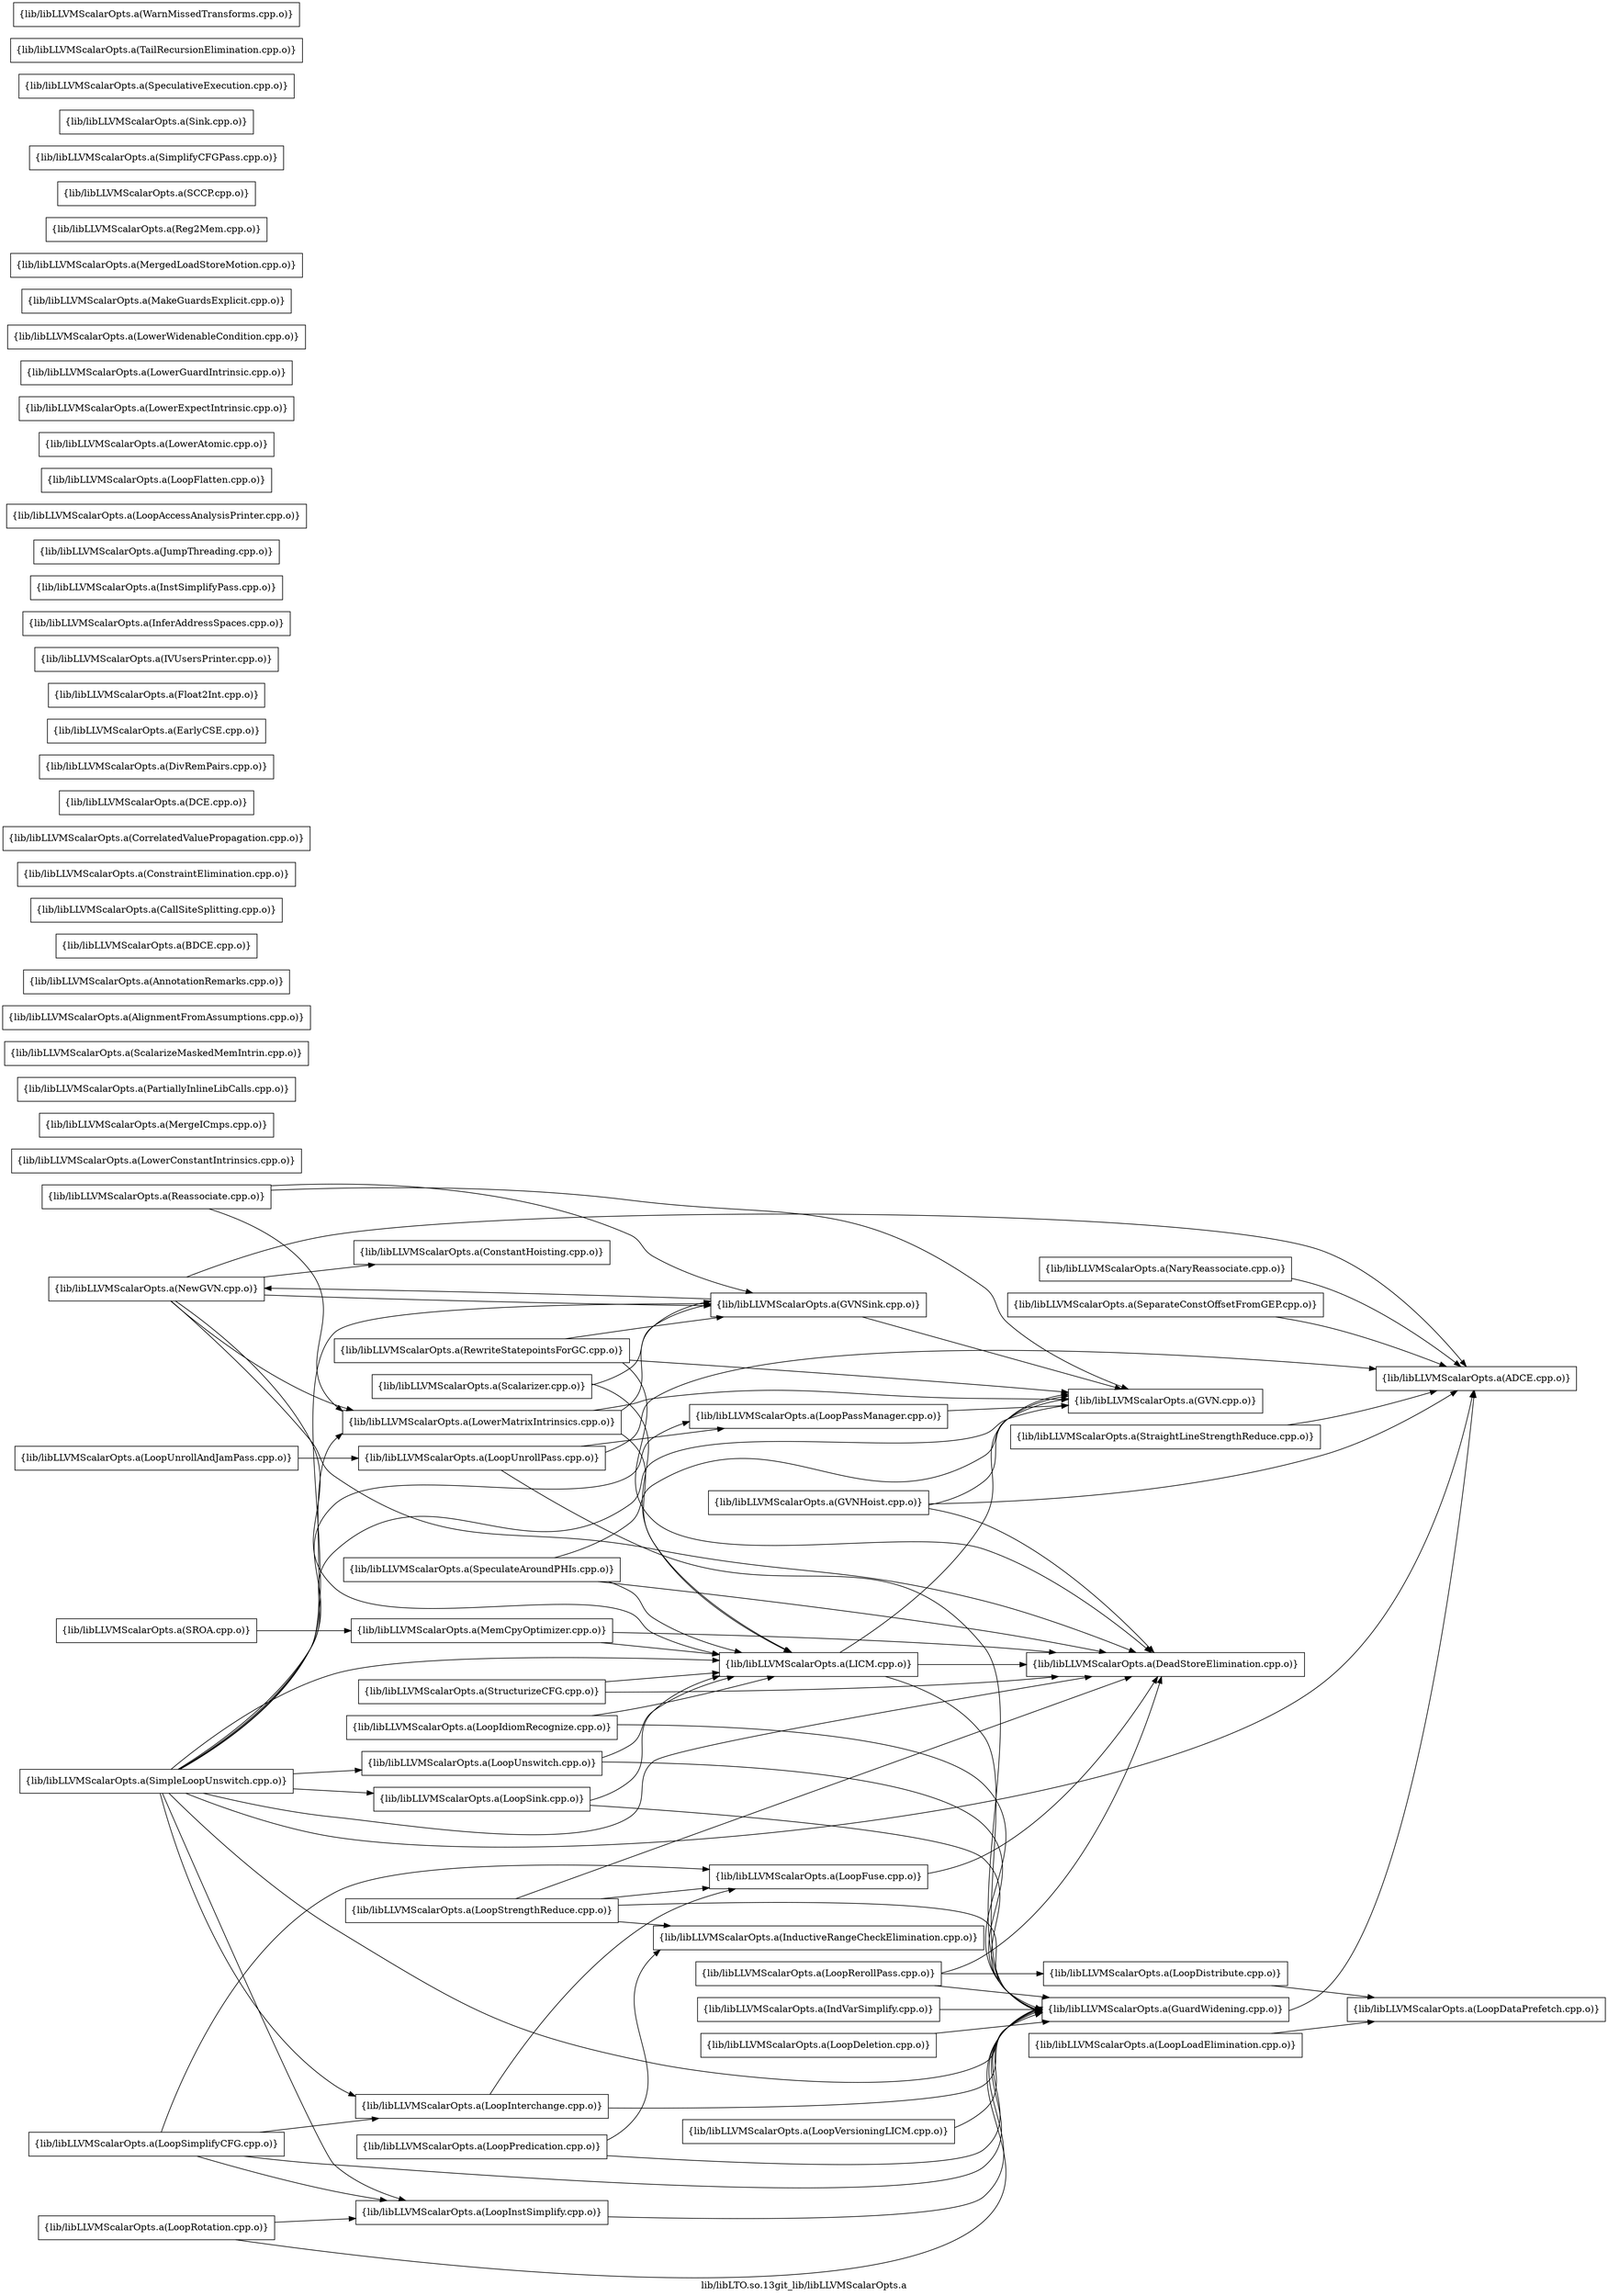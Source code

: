 digraph "lib/libLTO.so.13git_lib/libLLVMScalarOpts.a" {
	label="lib/libLTO.so.13git_lib/libLLVMScalarOpts.a";
	rankdir=LR;

	Node0x5641b2987ef8 [shape=record,shape=box,group=0,label="{lib/libLLVMScalarOpts.a(ConstantHoisting.cpp.o)}"];
	Node0x5641b29730e8 [shape=record,shape=box,group=0,label="{lib/libLLVMScalarOpts.a(LoopStrengthReduce.cpp.o)}"];
	Node0x5641b29730e8 -> Node0x5641b2989898;
	Node0x5641b29730e8 -> Node0x5641b298b698;
	Node0x5641b29730e8 -> Node0x5641b2976a68;
	Node0x5641b29730e8 -> Node0x5641b296e228;
	Node0x5641b2982958 [shape=record,shape=box,group=0,label="{lib/libLLVMScalarOpts.a(LowerConstantIntrinsics.cpp.o)}"];
	Node0x5641b297ac08 [shape=record,shape=box,group=0,label="{lib/libLLVMScalarOpts.a(MergeICmps.cpp.o)}"];
	Node0x5641b297a2f8 [shape=record,shape=box,group=0,label="{lib/libLLVMScalarOpts.a(PartiallyInlineLibCalls.cpp.o)}"];
	Node0x5641b2968288 [shape=record,shape=box,group=0,label="{lib/libLLVMScalarOpts.a(ScalarizeMaskedMemIntrin.cpp.o)}"];
	Node0x5641b296b4d8 [shape=record,shape=box,group=0,label="{lib/libLLVMScalarOpts.a(ADCE.cpp.o)}"];
	Node0x5641b296e4a8 [shape=record,shape=box,group=0,label="{lib/libLLVMScalarOpts.a(AlignmentFromAssumptions.cpp.o)}"];
	Node0x5641b296f308 [shape=record,shape=box,group=0,label="{lib/libLLVMScalarOpts.a(AnnotationRemarks.cpp.o)}"];
	Node0x5641b296f128 [shape=record,shape=box,group=0,label="{lib/libLLVMScalarOpts.a(BDCE.cpp.o)}"];
	Node0x5641b296d058 [shape=record,shape=box,group=0,label="{lib/libLLVMScalarOpts.a(CallSiteSplitting.cpp.o)}"];
	Node0x5641b29886c8 [shape=record,shape=box,group=0,label="{lib/libLLVMScalarOpts.a(ConstraintElimination.cpp.o)}"];
	Node0x5641b2988ee8 [shape=record,shape=box,group=0,label="{lib/libLLVMScalarOpts.a(CorrelatedValuePropagation.cpp.o)}"];
	Node0x5641b2989618 [shape=record,shape=box,group=0,label="{lib/libLLVMScalarOpts.a(DCE.cpp.o)}"];
	Node0x5641b2989898 [shape=record,shape=box,group=0,label="{lib/libLLVMScalarOpts.a(DeadStoreElimination.cpp.o)}"];
	Node0x5641b298a518 [shape=record,shape=box,group=0,label="{lib/libLLVMScalarOpts.a(DivRemPairs.cpp.o)}"];
	Node0x5641b298a7e8 [shape=record,shape=box,group=0,label="{lib/libLLVMScalarOpts.a(EarlyCSE.cpp.o)}"];
	Node0x5641b298b508 [shape=record,shape=box,group=0,label="{lib/libLLVMScalarOpts.a(Float2Int.cpp.o)}"];
	Node0x5641b298b698 [shape=record,shape=box,group=0,label="{lib/libLLVMScalarOpts.a(GuardWidening.cpp.o)}"];
	Node0x5641b298b698 -> Node0x5641b296b4d8;
	Node0x5641b298c228 [shape=record,shape=box,group=0,label="{lib/libLLVMScalarOpts.a(GVN.cpp.o)}"];
	Node0x5641b298c548 [shape=record,shape=box,group=0,label="{lib/libLLVMScalarOpts.a(GVNHoist.cpp.o)}"];
	Node0x5641b298c548 -> Node0x5641b296b4d8;
	Node0x5641b298c548 -> Node0x5641b2989898;
	Node0x5641b298c548 -> Node0x5641b298c228;
	Node0x5641b2977af8 [shape=record,shape=box,group=0,label="{lib/libLLVMScalarOpts.a(GVNSink.cpp.o)}"];
	Node0x5641b2977af8 -> Node0x5641b298c228;
	Node0x5641b2977af8 -> Node0x5641b297aa28;
	Node0x5641b2975e88 [shape=record,shape=box,group=0,label="{lib/libLLVMScalarOpts.a(IVUsersPrinter.cpp.o)}"];
	Node0x5641b2976a68 [shape=record,shape=box,group=0,label="{lib/libLLVMScalarOpts.a(InductiveRangeCheckElimination.cpp.o)}"];
	Node0x5641b2974f88 [shape=record,shape=box,group=0,label="{lib/libLLVMScalarOpts.a(IndVarSimplify.cpp.o)}"];
	Node0x5641b2974f88 -> Node0x5641b298b698;
	Node0x5641b29748f8 [shape=record,shape=box,group=0,label="{lib/libLLVMScalarOpts.a(InferAddressSpaces.cpp.o)}"];
	Node0x5641b2975578 [shape=record,shape=box,group=0,label="{lib/libLLVMScalarOpts.a(InstSimplifyPass.cpp.o)}"];
	Node0x5641b297e038 [shape=record,shape=box,group=0,label="{lib/libLLVMScalarOpts.a(JumpThreading.cpp.o)}"];
	Node0x5641b297d3b8 [shape=record,shape=box,group=0,label="{lib/libLLVMScalarOpts.a(LICM.cpp.o)}"];
	Node0x5641b297d3b8 -> Node0x5641b2989898;
	Node0x5641b297d3b8 -> Node0x5641b298b698;
	Node0x5641b297d3b8 -> Node0x5641b298c228;
	Node0x5641b297def8 [shape=record,shape=box,group=0,label="{lib/libLLVMScalarOpts.a(LoopAccessAnalysisPrinter.cpp.o)}"];
	Node0x5641b297cd78 [shape=record,shape=box,group=0,label="{lib/libLLVMScalarOpts.a(LoopSink.cpp.o)}"];
	Node0x5641b297cd78 -> Node0x5641b298b698;
	Node0x5641b297cd78 -> Node0x5641b297d3b8;
	Node0x5641b297c148 [shape=record,shape=box,group=0,label="{lib/libLLVMScalarOpts.a(LoopDeletion.cpp.o)}"];
	Node0x5641b297c148 -> Node0x5641b298b698;
	Node0x5641b296efe8 [shape=record,shape=box,group=0,label="{lib/libLLVMScalarOpts.a(LoopDataPrefetch.cpp.o)}"];
	Node0x5641b296d1e8 [shape=record,shape=box,group=0,label="{lib/libLLVMScalarOpts.a(LoopDistribute.cpp.o)}"];
	Node0x5641b296d1e8 -> Node0x5641b296efe8;
	Node0x5641b296e228 [shape=record,shape=box,group=0,label="{lib/libLLVMScalarOpts.a(LoopFuse.cpp.o)}"];
	Node0x5641b296e228 -> Node0x5641b2989898;
	Node0x5641b2967388 [shape=record,shape=box,group=0,label="{lib/libLLVMScalarOpts.a(LoopIdiomRecognize.cpp.o)}"];
	Node0x5641b2967388 -> Node0x5641b298b698;
	Node0x5641b2967388 -> Node0x5641b297d3b8;
	Node0x5641b2966c08 [shape=record,shape=box,group=0,label="{lib/libLLVMScalarOpts.a(LoopInstSimplify.cpp.o)}"];
	Node0x5641b2966c08 -> Node0x5641b298b698;
	Node0x5641b2967888 [shape=record,shape=box,group=0,label="{lib/libLLVMScalarOpts.a(LoopInterchange.cpp.o)}"];
	Node0x5641b2967888 -> Node0x5641b298b698;
	Node0x5641b2967888 -> Node0x5641b296e228;
	Node0x5641b2966078 [shape=record,shape=box,group=0,label="{lib/libLLVMScalarOpts.a(LoopFlatten.cpp.o)}"];
	Node0x5641b29658a8 [shape=record,shape=box,group=0,label="{lib/libLLVMScalarOpts.a(LoopLoadElimination.cpp.o)}"];
	Node0x5641b29658a8 -> Node0x5641b296efe8;
	Node0x5641b29665c8 [shape=record,shape=box,group=0,label="{lib/libLLVMScalarOpts.a(LoopPassManager.cpp.o)}"];
	Node0x5641b29665c8 -> Node0x5641b298c228;
	Node0x5641b29698b8 [shape=record,shape=box,group=0,label="{lib/libLLVMScalarOpts.a(LoopPredication.cpp.o)}"];
	Node0x5641b29698b8 -> Node0x5641b298b698;
	Node0x5641b29698b8 -> Node0x5641b2976a68;
	Node0x5641b296a6c8 [shape=record,shape=box,group=0,label="{lib/libLLVMScalarOpts.a(LoopRerollPass.cpp.o)}"];
	Node0x5641b296a6c8 -> Node0x5641b2989898;
	Node0x5641b296a6c8 -> Node0x5641b298b698;
	Node0x5641b296a6c8 -> Node0x5641b296d1e8;
	Node0x5641b2973ea8 [shape=record,shape=box,group=0,label="{lib/libLLVMScalarOpts.a(LoopRotation.cpp.o)}"];
	Node0x5641b2973ea8 -> Node0x5641b298b698;
	Node0x5641b2973ea8 -> Node0x5641b2966c08;
	Node0x5641b2973958 [shape=record,shape=box,group=0,label="{lib/libLLVMScalarOpts.a(LoopSimplifyCFG.cpp.o)}"];
	Node0x5641b2973958 -> Node0x5641b298b698;
	Node0x5641b2973958 -> Node0x5641b296e228;
	Node0x5641b2973958 -> Node0x5641b2966c08;
	Node0x5641b2973958 -> Node0x5641b2967888;
	Node0x5641b2972c38 [shape=record,shape=box,group=0,label="{lib/libLLVMScalarOpts.a(LoopUnrollPass.cpp.o)}"];
	Node0x5641b2972c38 -> Node0x5641b296b4d8;
	Node0x5641b2972c38 -> Node0x5641b298b698;
	Node0x5641b2972c38 -> Node0x5641b29665c8;
	Node0x5641b29722d8 [shape=record,shape=box,group=0,label="{lib/libLLVMScalarOpts.a(LoopUnrollAndJamPass.cpp.o)}"];
	Node0x5641b29722d8 -> Node0x5641b2972c38;
	Node0x5641b2981b48 [shape=record,shape=box,group=0,label="{lib/libLLVMScalarOpts.a(LoopVersioningLICM.cpp.o)}"];
	Node0x5641b2981b48 -> Node0x5641b298b698;
	Node0x5641b29820e8 [shape=record,shape=box,group=0,label="{lib/libLLVMScalarOpts.a(LowerAtomic.cpp.o)}"];
	Node0x5641b2982ef8 [shape=record,shape=box,group=0,label="{lib/libLLVMScalarOpts.a(LowerExpectIntrinsic.cpp.o)}"];
	Node0x5641b2983678 [shape=record,shape=box,group=0,label="{lib/libLLVMScalarOpts.a(LowerGuardIntrinsic.cpp.o)}"];
	Node0x5641b297c738 [shape=record,shape=box,group=0,label="{lib/libLLVMScalarOpts.a(LowerMatrixIntrinsics.cpp.o)}"];
	Node0x5641b297c738 -> Node0x5641b298c228;
	Node0x5641b297c738 -> Node0x5641b2977af8;
	Node0x5641b297c738 -> Node0x5641b297d3b8;
	Node0x5641b297c058 [shape=record,shape=box,group=0,label="{lib/libLLVMScalarOpts.a(LowerWidenableCondition.cpp.o)}"];
	Node0x5641b297ccd8 [shape=record,shape=box,group=0,label="{lib/libLLVMScalarOpts.a(MakeGuardsExplicit.cpp.o)}"];
	Node0x5641b297b3d8 [shape=record,shape=box,group=0,label="{lib/libLLVMScalarOpts.a(MemCpyOptimizer.cpp.o)}"];
	Node0x5641b297b3d8 -> Node0x5641b2989898;
	Node0x5641b297b3d8 -> Node0x5641b297d3b8;
	Node0x5641b297b7e8 [shape=record,shape=box,group=0,label="{lib/libLLVMScalarOpts.a(MergedLoadStoreMotion.cpp.o)}"];
	Node0x5641b2979d08 [shape=record,shape=box,group=0,label="{lib/libLLVMScalarOpts.a(NaryReassociate.cpp.o)}"];
	Node0x5641b2979d08 -> Node0x5641b296b4d8;
	Node0x5641b297aa28 [shape=record,shape=box,group=0,label="{lib/libLLVMScalarOpts.a(NewGVN.cpp.o)}"];
	Node0x5641b297aa28 -> Node0x5641b296b4d8;
	Node0x5641b297aa28 -> Node0x5641b2987ef8;
	Node0x5641b297aa28 -> Node0x5641b2989898;
	Node0x5641b297aa28 -> Node0x5641b2977af8;
	Node0x5641b297aa28 -> Node0x5641b297d3b8;
	Node0x5641b297aa28 -> Node0x5641b297c738;
	Node0x5641b29793a8 [shape=record,shape=box,group=0,label="{lib/libLLVMScalarOpts.a(Reassociate.cpp.o)}"];
	Node0x5641b29793a8 -> Node0x5641b298c228;
	Node0x5641b29793a8 -> Node0x5641b2977af8;
	Node0x5641b29793a8 -> Node0x5641b297c738;
	Node0x5641b2978638 [shape=record,shape=box,group=0,label="{lib/libLLVMScalarOpts.a(Reg2Mem.cpp.o)}"];
	Node0x5641b2975758 [shape=record,shape=box,group=0,label="{lib/libLLVMScalarOpts.a(RewriteStatepointsForGC.cpp.o)}"];
	Node0x5641b2975758 -> Node0x5641b2989898;
	Node0x5641b2975758 -> Node0x5641b298c228;
	Node0x5641b2975758 -> Node0x5641b2977af8;
	Node0x5641b2969458 [shape=record,shape=box,group=0,label="{lib/libLLVMScalarOpts.a(SCCP.cpp.o)}"];
	Node0x5641b296a5d8 [shape=record,shape=box,group=0,label="{lib/libLLVMScalarOpts.a(SROA.cpp.o)}"];
	Node0x5641b296a5d8 -> Node0x5641b297b3d8;
	Node0x5641b2968558 [shape=record,shape=box,group=0,label="{lib/libLLVMScalarOpts.a(Scalarizer.cpp.o)}"];
	Node0x5641b2968558 -> Node0x5641b2977af8;
	Node0x5641b2968558 -> Node0x5641b297d3b8;
	Node0x5641b2969228 [shape=record,shape=box,group=0,label="{lib/libLLVMScalarOpts.a(SeparateConstOffsetFromGEP.cpp.o)}"];
	Node0x5641b2969228 -> Node0x5641b296b4d8;
	Node0x5641b2967108 [shape=record,shape=box,group=0,label="{lib/libLLVMScalarOpts.a(SimpleLoopUnswitch.cpp.o)}"];
	Node0x5641b2967108 -> Node0x5641b296b4d8;
	Node0x5641b2967108 -> Node0x5641b2989898;
	Node0x5641b2967108 -> Node0x5641b298b698;
	Node0x5641b2967108 -> Node0x5641b298c228;
	Node0x5641b2967108 -> Node0x5641b2977af8;
	Node0x5641b2967108 -> Node0x5641b297d3b8;
	Node0x5641b2967108 -> Node0x5641b297cd78;
	Node0x5641b2967108 -> Node0x5641b2966c08;
	Node0x5641b2967108 -> Node0x5641b2967888;
	Node0x5641b2967108 -> Node0x5641b29665c8;
	Node0x5641b2967108 -> Node0x5641b29812d8;
	Node0x5641b2967108 -> Node0x5641b297c738;
	Node0x5641b2966e38 [shape=record,shape=box,group=0,label="{lib/libLLVMScalarOpts.a(SimplifyCFGPass.cpp.o)}"];
	Node0x5641b29675b8 [shape=record,shape=box,group=0,label="{lib/libLLVMScalarOpts.a(Sink.cpp.o)}"];
	Node0x5641b29660c8 [shape=record,shape=box,group=0,label="{lib/libLLVMScalarOpts.a(SpeculativeExecution.cpp.o)}"];
	Node0x5641b29667f8 [shape=record,shape=box,group=0,label="{lib/libLLVMScalarOpts.a(SpeculateAroundPHIs.cpp.o)}"];
	Node0x5641b29667f8 -> Node0x5641b2989898;
	Node0x5641b29667f8 -> Node0x5641b298c228;
	Node0x5641b29667f8 -> Node0x5641b297d3b8;
	Node0x5641b2966c58 [shape=record,shape=box,group=0,label="{lib/libLLVMScalarOpts.a(StraightLineStrengthReduce.cpp.o)}"];
	Node0x5641b2966c58 -> Node0x5641b296b4d8;
	Node0x5641b29664d8 [shape=record,shape=box,group=0,label="{lib/libLLVMScalarOpts.a(StructurizeCFG.cpp.o)}"];
	Node0x5641b29664d8 -> Node0x5641b2989898;
	Node0x5641b29664d8 -> Node0x5641b297d3b8;
	Node0x5641b29668e8 [shape=record,shape=box,group=0,label="{lib/libLLVMScalarOpts.a(TailRecursionElimination.cpp.o)}"];
	Node0x5641b2966168 [shape=record,shape=box,group=0,label="{lib/libLLVMScalarOpts.a(WarnMissedTransforms.cpp.o)}"];
	Node0x5641b29812d8 [shape=record,shape=box,group=0,label="{lib/libLLVMScalarOpts.a(LoopUnswitch.cpp.o)}"];
	Node0x5641b29812d8 -> Node0x5641b298b698;
	Node0x5641b29812d8 -> Node0x5641b297d3b8;
}
